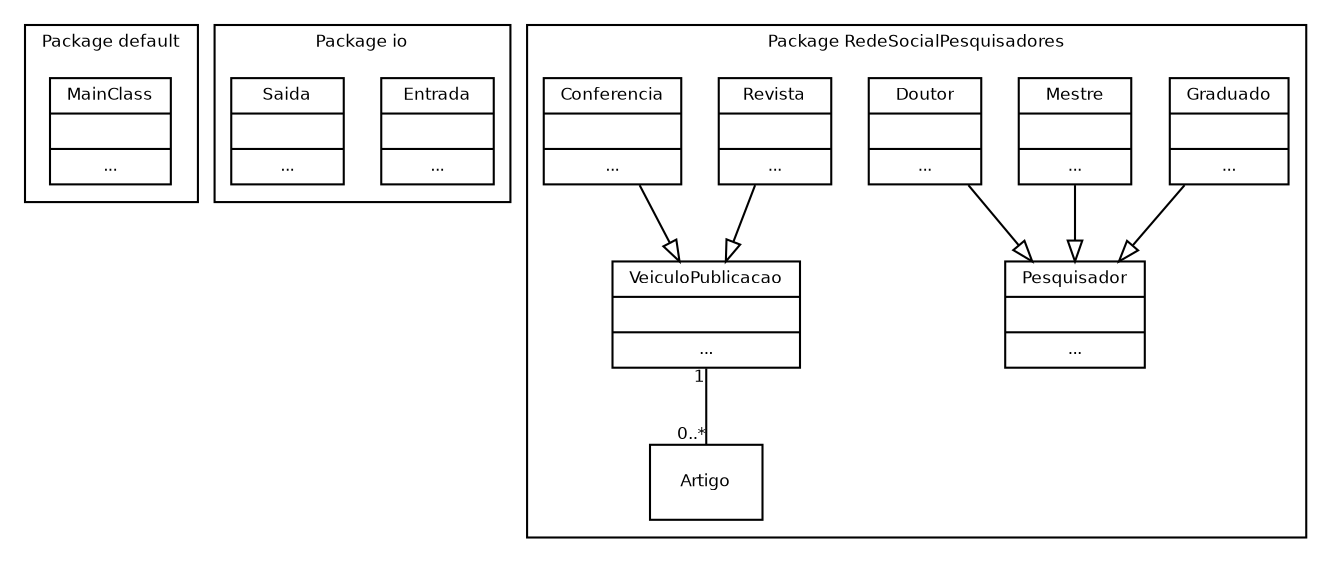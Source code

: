 digraph G {
        fontname = "Bitstream Vera Sans"
        fontsize = 8

        node [
                group = a
                fontname = "Bitstream Vera Sans"
                fontsize = 8
                shape = "record"
        ]


        edge [
                fontname = "Bitstream Vera Sans"
                fontsize = 8
        ]

        subgraph clusterPackDefault
         {
                label = "Package default"
                MainClass [
                        label = "{MainClass||...}"
                ]
        }

        subgraph clusterPackIo {
                label = "Package io"

                Entrada [
                        label = "{Entrada||...}"
                ]

                Saida [
                        label = "{Saida||...}"
                ]
        }

        edge [
                arrowhead = "empty"
        ]

        subgraph clusterPackRedeSocial {
                label = "Package RedeSocialPesquisadores"

                Graduado [
                        label = "{Graduado||...}"
                ]
                Mestre [
                        label = "{Mestre||...}"
                ]
                Doutor [
                        label = "{Doutor||...}"
                ]
                
                Pesquisador [
                        label = "{Pesquisador||...}"
                ]

                VeiculoPublicacao [
                        label = "{VeiculoPublicacao||...}"
                ]

                Revista [
                        label = "{Revista||...}"
                ]
                Conferencia [
                        label = "{Conferencia||...}"
                ]


                Graduado -> Pesquisador
                Mestre -> Pesquisador
                Doutor -> Pesquisador
                
                Revista -> VeiculoPublicacao
                Conferencia -> VeiculoPublicacao

                edge [
                        arrowhead = "none"

                        headlabel = "0..*"
                        taillabel = "1"
                ]

                VeiculoPublicacao -> Artigo
        }
}